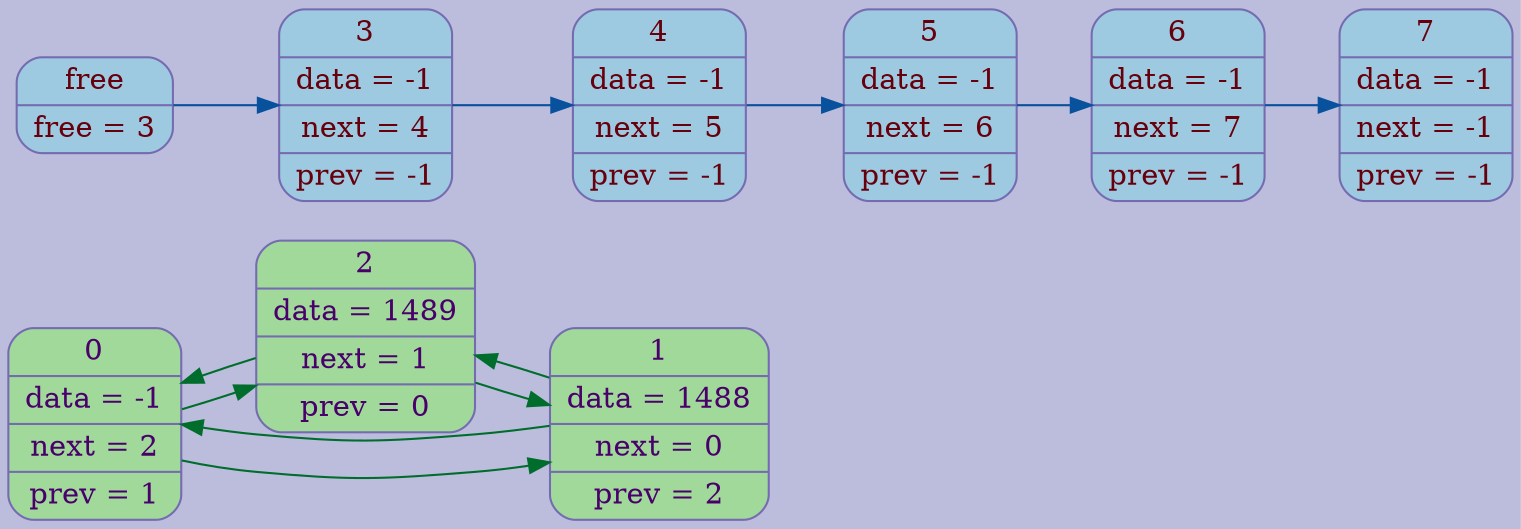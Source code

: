 digraph G{
rankdir=LR;
bgcolor="#bcbddc";
node[style=filled, color="#756bb1", fillcolor="#a1d99b", fontcolor="#49006a", fontsize=14];
elem0[shape="Mrecord", label="0 | data = -1 | next = 2 | prev = 1"];
elem2[shape="Mrecord", label="2 | data = 1489 | next = 1 | prev = 0"];
elem1[shape="Mrecord", label="1 | data = 1488 | next = 0 | prev = 2"];
edge[color="#006d2c",fontsize=12, penwidth=1];
elem0->elem2->elem1->elem0;
edge[color="#006d2c",fontsize=12, penwidth=1];
elem0->elem1->elem2->elem0;
node[style=filled, color="#756bb1", fillcolor="#9ecae1", fontcolor="#67000d"fontsize=14];
free[shape="Mrecord", label="free | free = 3"];
free_elem3[shape="Mrecord", label="3 | data = -1 | next = 4 | prev = -1"];
free_elem4[shape="Mrecord", label="4 | data = -1 | next = 5 | prev = -1"];
free_elem5[shape="Mrecord", label="5 | data = -1 | next = 6 | prev = -1"];
free_elem6[shape="Mrecord", label="6 | data = -1 | next = 7 | prev = -1"];
free_elem7[shape="Mrecord", label="7 | data = -1 | next = -1 | prev = -1"];
edge[color="#08519c",fontsize=12, penwidth=1];
free->free_elem3->free_elem4->free_elem5->free_elem6->free_elem7;
}
